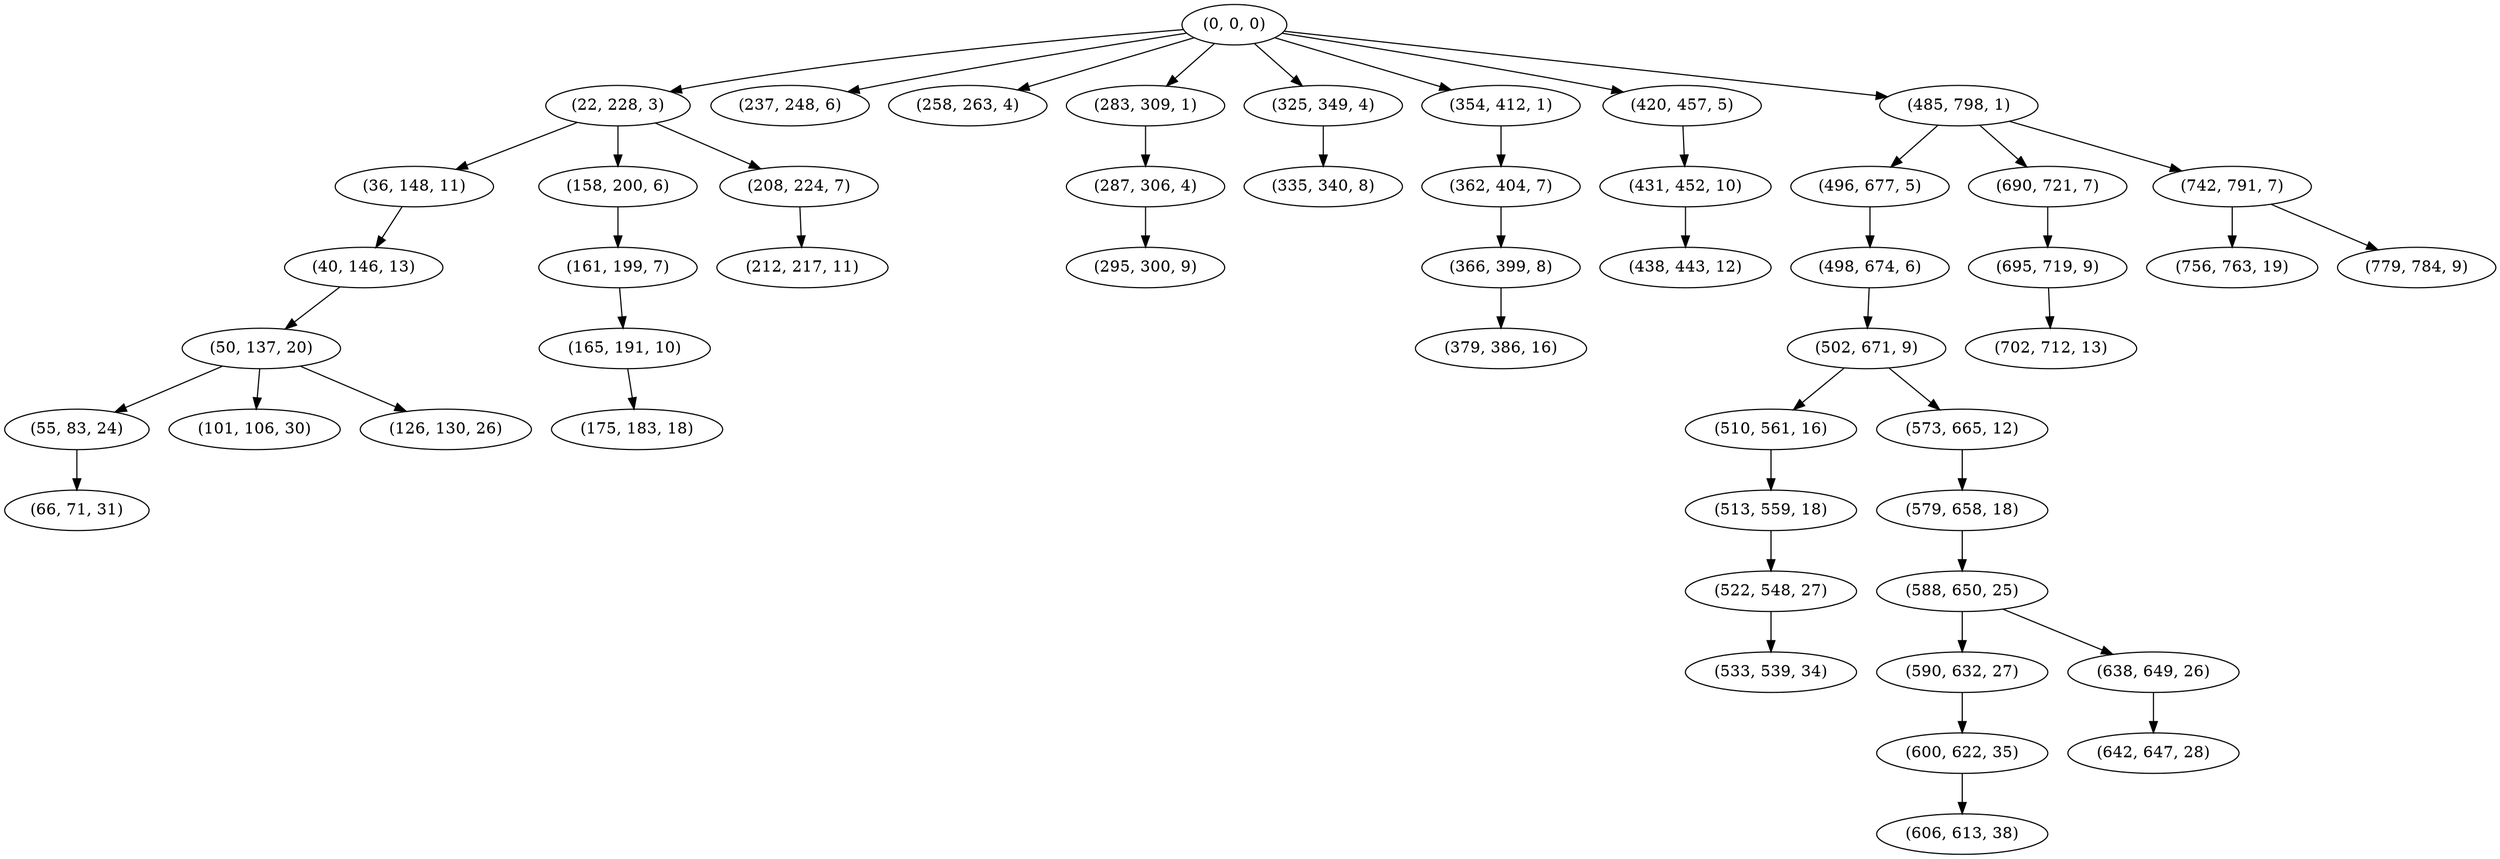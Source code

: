 digraph tree {
    "(0, 0, 0)";
    "(22, 228, 3)";
    "(36, 148, 11)";
    "(40, 146, 13)";
    "(50, 137, 20)";
    "(55, 83, 24)";
    "(66, 71, 31)";
    "(101, 106, 30)";
    "(126, 130, 26)";
    "(158, 200, 6)";
    "(161, 199, 7)";
    "(165, 191, 10)";
    "(175, 183, 18)";
    "(208, 224, 7)";
    "(212, 217, 11)";
    "(237, 248, 6)";
    "(258, 263, 4)";
    "(283, 309, 1)";
    "(287, 306, 4)";
    "(295, 300, 9)";
    "(325, 349, 4)";
    "(335, 340, 8)";
    "(354, 412, 1)";
    "(362, 404, 7)";
    "(366, 399, 8)";
    "(379, 386, 16)";
    "(420, 457, 5)";
    "(431, 452, 10)";
    "(438, 443, 12)";
    "(485, 798, 1)";
    "(496, 677, 5)";
    "(498, 674, 6)";
    "(502, 671, 9)";
    "(510, 561, 16)";
    "(513, 559, 18)";
    "(522, 548, 27)";
    "(533, 539, 34)";
    "(573, 665, 12)";
    "(579, 658, 18)";
    "(588, 650, 25)";
    "(590, 632, 27)";
    "(600, 622, 35)";
    "(606, 613, 38)";
    "(638, 649, 26)";
    "(642, 647, 28)";
    "(690, 721, 7)";
    "(695, 719, 9)";
    "(702, 712, 13)";
    "(742, 791, 7)";
    "(756, 763, 19)";
    "(779, 784, 9)";
    "(0, 0, 0)" -> "(22, 228, 3)";
    "(0, 0, 0)" -> "(237, 248, 6)";
    "(0, 0, 0)" -> "(258, 263, 4)";
    "(0, 0, 0)" -> "(283, 309, 1)";
    "(0, 0, 0)" -> "(325, 349, 4)";
    "(0, 0, 0)" -> "(354, 412, 1)";
    "(0, 0, 0)" -> "(420, 457, 5)";
    "(0, 0, 0)" -> "(485, 798, 1)";
    "(22, 228, 3)" -> "(36, 148, 11)";
    "(22, 228, 3)" -> "(158, 200, 6)";
    "(22, 228, 3)" -> "(208, 224, 7)";
    "(36, 148, 11)" -> "(40, 146, 13)";
    "(40, 146, 13)" -> "(50, 137, 20)";
    "(50, 137, 20)" -> "(55, 83, 24)";
    "(50, 137, 20)" -> "(101, 106, 30)";
    "(50, 137, 20)" -> "(126, 130, 26)";
    "(55, 83, 24)" -> "(66, 71, 31)";
    "(158, 200, 6)" -> "(161, 199, 7)";
    "(161, 199, 7)" -> "(165, 191, 10)";
    "(165, 191, 10)" -> "(175, 183, 18)";
    "(208, 224, 7)" -> "(212, 217, 11)";
    "(283, 309, 1)" -> "(287, 306, 4)";
    "(287, 306, 4)" -> "(295, 300, 9)";
    "(325, 349, 4)" -> "(335, 340, 8)";
    "(354, 412, 1)" -> "(362, 404, 7)";
    "(362, 404, 7)" -> "(366, 399, 8)";
    "(366, 399, 8)" -> "(379, 386, 16)";
    "(420, 457, 5)" -> "(431, 452, 10)";
    "(431, 452, 10)" -> "(438, 443, 12)";
    "(485, 798, 1)" -> "(496, 677, 5)";
    "(485, 798, 1)" -> "(690, 721, 7)";
    "(485, 798, 1)" -> "(742, 791, 7)";
    "(496, 677, 5)" -> "(498, 674, 6)";
    "(498, 674, 6)" -> "(502, 671, 9)";
    "(502, 671, 9)" -> "(510, 561, 16)";
    "(502, 671, 9)" -> "(573, 665, 12)";
    "(510, 561, 16)" -> "(513, 559, 18)";
    "(513, 559, 18)" -> "(522, 548, 27)";
    "(522, 548, 27)" -> "(533, 539, 34)";
    "(573, 665, 12)" -> "(579, 658, 18)";
    "(579, 658, 18)" -> "(588, 650, 25)";
    "(588, 650, 25)" -> "(590, 632, 27)";
    "(588, 650, 25)" -> "(638, 649, 26)";
    "(590, 632, 27)" -> "(600, 622, 35)";
    "(600, 622, 35)" -> "(606, 613, 38)";
    "(638, 649, 26)" -> "(642, 647, 28)";
    "(690, 721, 7)" -> "(695, 719, 9)";
    "(695, 719, 9)" -> "(702, 712, 13)";
    "(742, 791, 7)" -> "(756, 763, 19)";
    "(742, 791, 7)" -> "(779, 784, 9)";
}
